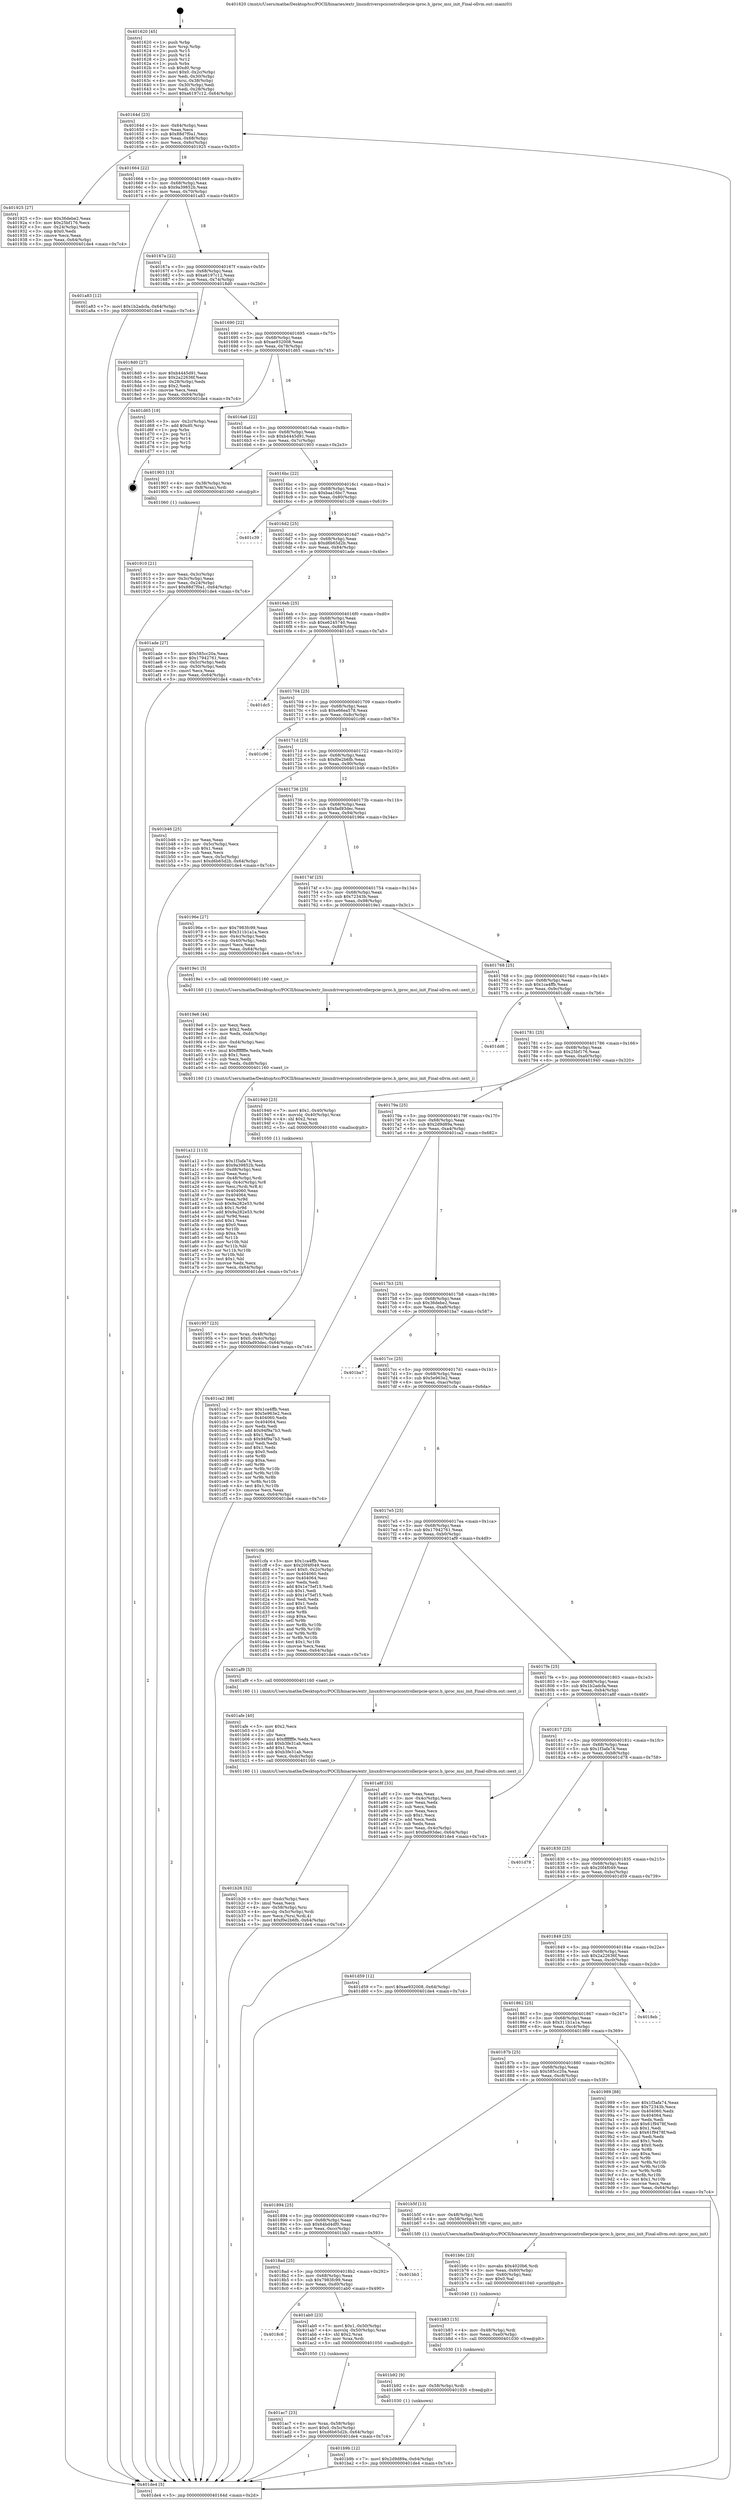 digraph "0x401620" {
  label = "0x401620 (/mnt/c/Users/mathe/Desktop/tcc/POCII/binaries/extr_linuxdriverspcicontrollerpcie-iproc.h_iproc_msi_init_Final-ollvm.out::main(0))"
  labelloc = "t"
  node[shape=record]

  Entry [label="",width=0.3,height=0.3,shape=circle,fillcolor=black,style=filled]
  "0x40164d" [label="{
     0x40164d [23]\l
     | [instrs]\l
     &nbsp;&nbsp;0x40164d \<+3\>: mov -0x64(%rbp),%eax\l
     &nbsp;&nbsp;0x401650 \<+2\>: mov %eax,%ecx\l
     &nbsp;&nbsp;0x401652 \<+6\>: sub $0x88d7f0a1,%ecx\l
     &nbsp;&nbsp;0x401658 \<+3\>: mov %eax,-0x68(%rbp)\l
     &nbsp;&nbsp;0x40165b \<+3\>: mov %ecx,-0x6c(%rbp)\l
     &nbsp;&nbsp;0x40165e \<+6\>: je 0000000000401925 \<main+0x305\>\l
  }"]
  "0x401925" [label="{
     0x401925 [27]\l
     | [instrs]\l
     &nbsp;&nbsp;0x401925 \<+5\>: mov $0x36debe2,%eax\l
     &nbsp;&nbsp;0x40192a \<+5\>: mov $0x25bf176,%ecx\l
     &nbsp;&nbsp;0x40192f \<+3\>: mov -0x24(%rbp),%edx\l
     &nbsp;&nbsp;0x401932 \<+3\>: cmp $0x0,%edx\l
     &nbsp;&nbsp;0x401935 \<+3\>: cmove %ecx,%eax\l
     &nbsp;&nbsp;0x401938 \<+3\>: mov %eax,-0x64(%rbp)\l
     &nbsp;&nbsp;0x40193b \<+5\>: jmp 0000000000401de4 \<main+0x7c4\>\l
  }"]
  "0x401664" [label="{
     0x401664 [22]\l
     | [instrs]\l
     &nbsp;&nbsp;0x401664 \<+5\>: jmp 0000000000401669 \<main+0x49\>\l
     &nbsp;&nbsp;0x401669 \<+3\>: mov -0x68(%rbp),%eax\l
     &nbsp;&nbsp;0x40166c \<+5\>: sub $0x9a39852b,%eax\l
     &nbsp;&nbsp;0x401671 \<+3\>: mov %eax,-0x70(%rbp)\l
     &nbsp;&nbsp;0x401674 \<+6\>: je 0000000000401a83 \<main+0x463\>\l
  }"]
  Exit [label="",width=0.3,height=0.3,shape=circle,fillcolor=black,style=filled,peripheries=2]
  "0x401a83" [label="{
     0x401a83 [12]\l
     | [instrs]\l
     &nbsp;&nbsp;0x401a83 \<+7\>: movl $0x1b2adcfa,-0x64(%rbp)\l
     &nbsp;&nbsp;0x401a8a \<+5\>: jmp 0000000000401de4 \<main+0x7c4\>\l
  }"]
  "0x40167a" [label="{
     0x40167a [22]\l
     | [instrs]\l
     &nbsp;&nbsp;0x40167a \<+5\>: jmp 000000000040167f \<main+0x5f\>\l
     &nbsp;&nbsp;0x40167f \<+3\>: mov -0x68(%rbp),%eax\l
     &nbsp;&nbsp;0x401682 \<+5\>: sub $0xa6197c12,%eax\l
     &nbsp;&nbsp;0x401687 \<+3\>: mov %eax,-0x74(%rbp)\l
     &nbsp;&nbsp;0x40168a \<+6\>: je 00000000004018d0 \<main+0x2b0\>\l
  }"]
  "0x401b9b" [label="{
     0x401b9b [12]\l
     | [instrs]\l
     &nbsp;&nbsp;0x401b9b \<+7\>: movl $0x2d9d89a,-0x64(%rbp)\l
     &nbsp;&nbsp;0x401ba2 \<+5\>: jmp 0000000000401de4 \<main+0x7c4\>\l
  }"]
  "0x4018d0" [label="{
     0x4018d0 [27]\l
     | [instrs]\l
     &nbsp;&nbsp;0x4018d0 \<+5\>: mov $0xb4445d91,%eax\l
     &nbsp;&nbsp;0x4018d5 \<+5\>: mov $0x2a22636f,%ecx\l
     &nbsp;&nbsp;0x4018da \<+3\>: mov -0x28(%rbp),%edx\l
     &nbsp;&nbsp;0x4018dd \<+3\>: cmp $0x2,%edx\l
     &nbsp;&nbsp;0x4018e0 \<+3\>: cmovne %ecx,%eax\l
     &nbsp;&nbsp;0x4018e3 \<+3\>: mov %eax,-0x64(%rbp)\l
     &nbsp;&nbsp;0x4018e6 \<+5\>: jmp 0000000000401de4 \<main+0x7c4\>\l
  }"]
  "0x401690" [label="{
     0x401690 [22]\l
     | [instrs]\l
     &nbsp;&nbsp;0x401690 \<+5\>: jmp 0000000000401695 \<main+0x75\>\l
     &nbsp;&nbsp;0x401695 \<+3\>: mov -0x68(%rbp),%eax\l
     &nbsp;&nbsp;0x401698 \<+5\>: sub $0xae932008,%eax\l
     &nbsp;&nbsp;0x40169d \<+3\>: mov %eax,-0x78(%rbp)\l
     &nbsp;&nbsp;0x4016a0 \<+6\>: je 0000000000401d65 \<main+0x745\>\l
  }"]
  "0x401de4" [label="{
     0x401de4 [5]\l
     | [instrs]\l
     &nbsp;&nbsp;0x401de4 \<+5\>: jmp 000000000040164d \<main+0x2d\>\l
  }"]
  "0x401620" [label="{
     0x401620 [45]\l
     | [instrs]\l
     &nbsp;&nbsp;0x401620 \<+1\>: push %rbp\l
     &nbsp;&nbsp;0x401621 \<+3\>: mov %rsp,%rbp\l
     &nbsp;&nbsp;0x401624 \<+2\>: push %r15\l
     &nbsp;&nbsp;0x401626 \<+2\>: push %r14\l
     &nbsp;&nbsp;0x401628 \<+2\>: push %r12\l
     &nbsp;&nbsp;0x40162a \<+1\>: push %rbx\l
     &nbsp;&nbsp;0x40162b \<+7\>: sub $0xd0,%rsp\l
     &nbsp;&nbsp;0x401632 \<+7\>: movl $0x0,-0x2c(%rbp)\l
     &nbsp;&nbsp;0x401639 \<+3\>: mov %edi,-0x30(%rbp)\l
     &nbsp;&nbsp;0x40163c \<+4\>: mov %rsi,-0x38(%rbp)\l
     &nbsp;&nbsp;0x401640 \<+3\>: mov -0x30(%rbp),%edi\l
     &nbsp;&nbsp;0x401643 \<+3\>: mov %edi,-0x28(%rbp)\l
     &nbsp;&nbsp;0x401646 \<+7\>: movl $0xa6197c12,-0x64(%rbp)\l
  }"]
  "0x401b92" [label="{
     0x401b92 [9]\l
     | [instrs]\l
     &nbsp;&nbsp;0x401b92 \<+4\>: mov -0x58(%rbp),%rdi\l
     &nbsp;&nbsp;0x401b96 \<+5\>: call 0000000000401030 \<free@plt\>\l
     | [calls]\l
     &nbsp;&nbsp;0x401030 \{1\} (unknown)\l
  }"]
  "0x401d65" [label="{
     0x401d65 [19]\l
     | [instrs]\l
     &nbsp;&nbsp;0x401d65 \<+3\>: mov -0x2c(%rbp),%eax\l
     &nbsp;&nbsp;0x401d68 \<+7\>: add $0xd0,%rsp\l
     &nbsp;&nbsp;0x401d6f \<+1\>: pop %rbx\l
     &nbsp;&nbsp;0x401d70 \<+2\>: pop %r12\l
     &nbsp;&nbsp;0x401d72 \<+2\>: pop %r14\l
     &nbsp;&nbsp;0x401d74 \<+2\>: pop %r15\l
     &nbsp;&nbsp;0x401d76 \<+1\>: pop %rbp\l
     &nbsp;&nbsp;0x401d77 \<+1\>: ret\l
  }"]
  "0x4016a6" [label="{
     0x4016a6 [22]\l
     | [instrs]\l
     &nbsp;&nbsp;0x4016a6 \<+5\>: jmp 00000000004016ab \<main+0x8b\>\l
     &nbsp;&nbsp;0x4016ab \<+3\>: mov -0x68(%rbp),%eax\l
     &nbsp;&nbsp;0x4016ae \<+5\>: sub $0xb4445d91,%eax\l
     &nbsp;&nbsp;0x4016b3 \<+3\>: mov %eax,-0x7c(%rbp)\l
     &nbsp;&nbsp;0x4016b6 \<+6\>: je 0000000000401903 \<main+0x2e3\>\l
  }"]
  "0x401b83" [label="{
     0x401b83 [15]\l
     | [instrs]\l
     &nbsp;&nbsp;0x401b83 \<+4\>: mov -0x48(%rbp),%rdi\l
     &nbsp;&nbsp;0x401b87 \<+6\>: mov %eax,-0xe0(%rbp)\l
     &nbsp;&nbsp;0x401b8d \<+5\>: call 0000000000401030 \<free@plt\>\l
     | [calls]\l
     &nbsp;&nbsp;0x401030 \{1\} (unknown)\l
  }"]
  "0x401903" [label="{
     0x401903 [13]\l
     | [instrs]\l
     &nbsp;&nbsp;0x401903 \<+4\>: mov -0x38(%rbp),%rax\l
     &nbsp;&nbsp;0x401907 \<+4\>: mov 0x8(%rax),%rdi\l
     &nbsp;&nbsp;0x40190b \<+5\>: call 0000000000401060 \<atoi@plt\>\l
     | [calls]\l
     &nbsp;&nbsp;0x401060 \{1\} (unknown)\l
  }"]
  "0x4016bc" [label="{
     0x4016bc [22]\l
     | [instrs]\l
     &nbsp;&nbsp;0x4016bc \<+5\>: jmp 00000000004016c1 \<main+0xa1\>\l
     &nbsp;&nbsp;0x4016c1 \<+3\>: mov -0x68(%rbp),%eax\l
     &nbsp;&nbsp;0x4016c4 \<+5\>: sub $0xbaa16bc7,%eax\l
     &nbsp;&nbsp;0x4016c9 \<+3\>: mov %eax,-0x80(%rbp)\l
     &nbsp;&nbsp;0x4016cc \<+6\>: je 0000000000401c39 \<main+0x619\>\l
  }"]
  "0x401910" [label="{
     0x401910 [21]\l
     | [instrs]\l
     &nbsp;&nbsp;0x401910 \<+3\>: mov %eax,-0x3c(%rbp)\l
     &nbsp;&nbsp;0x401913 \<+3\>: mov -0x3c(%rbp),%eax\l
     &nbsp;&nbsp;0x401916 \<+3\>: mov %eax,-0x24(%rbp)\l
     &nbsp;&nbsp;0x401919 \<+7\>: movl $0x88d7f0a1,-0x64(%rbp)\l
     &nbsp;&nbsp;0x401920 \<+5\>: jmp 0000000000401de4 \<main+0x7c4\>\l
  }"]
  "0x401b6c" [label="{
     0x401b6c [23]\l
     | [instrs]\l
     &nbsp;&nbsp;0x401b6c \<+10\>: movabs $0x4020b6,%rdi\l
     &nbsp;&nbsp;0x401b76 \<+3\>: mov %eax,-0x60(%rbp)\l
     &nbsp;&nbsp;0x401b79 \<+3\>: mov -0x60(%rbp),%esi\l
     &nbsp;&nbsp;0x401b7c \<+2\>: mov $0x0,%al\l
     &nbsp;&nbsp;0x401b7e \<+5\>: call 0000000000401040 \<printf@plt\>\l
     | [calls]\l
     &nbsp;&nbsp;0x401040 \{1\} (unknown)\l
  }"]
  "0x401c39" [label="{
     0x401c39\l
  }", style=dashed]
  "0x4016d2" [label="{
     0x4016d2 [25]\l
     | [instrs]\l
     &nbsp;&nbsp;0x4016d2 \<+5\>: jmp 00000000004016d7 \<main+0xb7\>\l
     &nbsp;&nbsp;0x4016d7 \<+3\>: mov -0x68(%rbp),%eax\l
     &nbsp;&nbsp;0x4016da \<+5\>: sub $0xd6b65d2b,%eax\l
     &nbsp;&nbsp;0x4016df \<+6\>: mov %eax,-0x84(%rbp)\l
     &nbsp;&nbsp;0x4016e5 \<+6\>: je 0000000000401ade \<main+0x4be\>\l
  }"]
  "0x401b26" [label="{
     0x401b26 [32]\l
     | [instrs]\l
     &nbsp;&nbsp;0x401b26 \<+6\>: mov -0xdc(%rbp),%ecx\l
     &nbsp;&nbsp;0x401b2c \<+3\>: imul %eax,%ecx\l
     &nbsp;&nbsp;0x401b2f \<+4\>: mov -0x58(%rbp),%rsi\l
     &nbsp;&nbsp;0x401b33 \<+4\>: movslq -0x5c(%rbp),%rdi\l
     &nbsp;&nbsp;0x401b37 \<+3\>: mov %ecx,(%rsi,%rdi,4)\l
     &nbsp;&nbsp;0x401b3a \<+7\>: movl $0xf0e2b6fb,-0x64(%rbp)\l
     &nbsp;&nbsp;0x401b41 \<+5\>: jmp 0000000000401de4 \<main+0x7c4\>\l
  }"]
  "0x401ade" [label="{
     0x401ade [27]\l
     | [instrs]\l
     &nbsp;&nbsp;0x401ade \<+5\>: mov $0x585cc20a,%eax\l
     &nbsp;&nbsp;0x401ae3 \<+5\>: mov $0x17942761,%ecx\l
     &nbsp;&nbsp;0x401ae8 \<+3\>: mov -0x5c(%rbp),%edx\l
     &nbsp;&nbsp;0x401aeb \<+3\>: cmp -0x50(%rbp),%edx\l
     &nbsp;&nbsp;0x401aee \<+3\>: cmovl %ecx,%eax\l
     &nbsp;&nbsp;0x401af1 \<+3\>: mov %eax,-0x64(%rbp)\l
     &nbsp;&nbsp;0x401af4 \<+5\>: jmp 0000000000401de4 \<main+0x7c4\>\l
  }"]
  "0x4016eb" [label="{
     0x4016eb [25]\l
     | [instrs]\l
     &nbsp;&nbsp;0x4016eb \<+5\>: jmp 00000000004016f0 \<main+0xd0\>\l
     &nbsp;&nbsp;0x4016f0 \<+3\>: mov -0x68(%rbp),%eax\l
     &nbsp;&nbsp;0x4016f3 \<+5\>: sub $0xe6245740,%eax\l
     &nbsp;&nbsp;0x4016f8 \<+6\>: mov %eax,-0x88(%rbp)\l
     &nbsp;&nbsp;0x4016fe \<+6\>: je 0000000000401dc5 \<main+0x7a5\>\l
  }"]
  "0x401afe" [label="{
     0x401afe [40]\l
     | [instrs]\l
     &nbsp;&nbsp;0x401afe \<+5\>: mov $0x2,%ecx\l
     &nbsp;&nbsp;0x401b03 \<+1\>: cltd\l
     &nbsp;&nbsp;0x401b04 \<+2\>: idiv %ecx\l
     &nbsp;&nbsp;0x401b06 \<+6\>: imul $0xfffffffe,%edx,%ecx\l
     &nbsp;&nbsp;0x401b0c \<+6\>: add $0xb3fe31ab,%ecx\l
     &nbsp;&nbsp;0x401b12 \<+3\>: add $0x1,%ecx\l
     &nbsp;&nbsp;0x401b15 \<+6\>: sub $0xb3fe31ab,%ecx\l
     &nbsp;&nbsp;0x401b1b \<+6\>: mov %ecx,-0xdc(%rbp)\l
     &nbsp;&nbsp;0x401b21 \<+5\>: call 0000000000401160 \<next_i\>\l
     | [calls]\l
     &nbsp;&nbsp;0x401160 \{1\} (/mnt/c/Users/mathe/Desktop/tcc/POCII/binaries/extr_linuxdriverspcicontrollerpcie-iproc.h_iproc_msi_init_Final-ollvm.out::next_i)\l
  }"]
  "0x401dc5" [label="{
     0x401dc5\l
  }", style=dashed]
  "0x401704" [label="{
     0x401704 [25]\l
     | [instrs]\l
     &nbsp;&nbsp;0x401704 \<+5\>: jmp 0000000000401709 \<main+0xe9\>\l
     &nbsp;&nbsp;0x401709 \<+3\>: mov -0x68(%rbp),%eax\l
     &nbsp;&nbsp;0x40170c \<+5\>: sub $0xe66ea578,%eax\l
     &nbsp;&nbsp;0x401711 \<+6\>: mov %eax,-0x8c(%rbp)\l
     &nbsp;&nbsp;0x401717 \<+6\>: je 0000000000401c96 \<main+0x676\>\l
  }"]
  "0x401ac7" [label="{
     0x401ac7 [23]\l
     | [instrs]\l
     &nbsp;&nbsp;0x401ac7 \<+4\>: mov %rax,-0x58(%rbp)\l
     &nbsp;&nbsp;0x401acb \<+7\>: movl $0x0,-0x5c(%rbp)\l
     &nbsp;&nbsp;0x401ad2 \<+7\>: movl $0xd6b65d2b,-0x64(%rbp)\l
     &nbsp;&nbsp;0x401ad9 \<+5\>: jmp 0000000000401de4 \<main+0x7c4\>\l
  }"]
  "0x401c96" [label="{
     0x401c96\l
  }", style=dashed]
  "0x40171d" [label="{
     0x40171d [25]\l
     | [instrs]\l
     &nbsp;&nbsp;0x40171d \<+5\>: jmp 0000000000401722 \<main+0x102\>\l
     &nbsp;&nbsp;0x401722 \<+3\>: mov -0x68(%rbp),%eax\l
     &nbsp;&nbsp;0x401725 \<+5\>: sub $0xf0e2b6fb,%eax\l
     &nbsp;&nbsp;0x40172a \<+6\>: mov %eax,-0x90(%rbp)\l
     &nbsp;&nbsp;0x401730 \<+6\>: je 0000000000401b46 \<main+0x526\>\l
  }"]
  "0x4018c6" [label="{
     0x4018c6\l
  }", style=dashed]
  "0x401b46" [label="{
     0x401b46 [25]\l
     | [instrs]\l
     &nbsp;&nbsp;0x401b46 \<+2\>: xor %eax,%eax\l
     &nbsp;&nbsp;0x401b48 \<+3\>: mov -0x5c(%rbp),%ecx\l
     &nbsp;&nbsp;0x401b4b \<+3\>: sub $0x1,%eax\l
     &nbsp;&nbsp;0x401b4e \<+2\>: sub %eax,%ecx\l
     &nbsp;&nbsp;0x401b50 \<+3\>: mov %ecx,-0x5c(%rbp)\l
     &nbsp;&nbsp;0x401b53 \<+7\>: movl $0xd6b65d2b,-0x64(%rbp)\l
     &nbsp;&nbsp;0x401b5a \<+5\>: jmp 0000000000401de4 \<main+0x7c4\>\l
  }"]
  "0x401736" [label="{
     0x401736 [25]\l
     | [instrs]\l
     &nbsp;&nbsp;0x401736 \<+5\>: jmp 000000000040173b \<main+0x11b\>\l
     &nbsp;&nbsp;0x40173b \<+3\>: mov -0x68(%rbp),%eax\l
     &nbsp;&nbsp;0x40173e \<+5\>: sub $0xfad93dec,%eax\l
     &nbsp;&nbsp;0x401743 \<+6\>: mov %eax,-0x94(%rbp)\l
     &nbsp;&nbsp;0x401749 \<+6\>: je 000000000040196e \<main+0x34e\>\l
  }"]
  "0x401ab0" [label="{
     0x401ab0 [23]\l
     | [instrs]\l
     &nbsp;&nbsp;0x401ab0 \<+7\>: movl $0x1,-0x50(%rbp)\l
     &nbsp;&nbsp;0x401ab7 \<+4\>: movslq -0x50(%rbp),%rax\l
     &nbsp;&nbsp;0x401abb \<+4\>: shl $0x2,%rax\l
     &nbsp;&nbsp;0x401abf \<+3\>: mov %rax,%rdi\l
     &nbsp;&nbsp;0x401ac2 \<+5\>: call 0000000000401050 \<malloc@plt\>\l
     | [calls]\l
     &nbsp;&nbsp;0x401050 \{1\} (unknown)\l
  }"]
  "0x40196e" [label="{
     0x40196e [27]\l
     | [instrs]\l
     &nbsp;&nbsp;0x40196e \<+5\>: mov $0x7983fc99,%eax\l
     &nbsp;&nbsp;0x401973 \<+5\>: mov $0x311b1a1a,%ecx\l
     &nbsp;&nbsp;0x401978 \<+3\>: mov -0x4c(%rbp),%edx\l
     &nbsp;&nbsp;0x40197b \<+3\>: cmp -0x40(%rbp),%edx\l
     &nbsp;&nbsp;0x40197e \<+3\>: cmovl %ecx,%eax\l
     &nbsp;&nbsp;0x401981 \<+3\>: mov %eax,-0x64(%rbp)\l
     &nbsp;&nbsp;0x401984 \<+5\>: jmp 0000000000401de4 \<main+0x7c4\>\l
  }"]
  "0x40174f" [label="{
     0x40174f [25]\l
     | [instrs]\l
     &nbsp;&nbsp;0x40174f \<+5\>: jmp 0000000000401754 \<main+0x134\>\l
     &nbsp;&nbsp;0x401754 \<+3\>: mov -0x68(%rbp),%eax\l
     &nbsp;&nbsp;0x401757 \<+5\>: sub $0x72343b,%eax\l
     &nbsp;&nbsp;0x40175c \<+6\>: mov %eax,-0x98(%rbp)\l
     &nbsp;&nbsp;0x401762 \<+6\>: je 00000000004019e1 \<main+0x3c1\>\l
  }"]
  "0x4018ad" [label="{
     0x4018ad [25]\l
     | [instrs]\l
     &nbsp;&nbsp;0x4018ad \<+5\>: jmp 00000000004018b2 \<main+0x292\>\l
     &nbsp;&nbsp;0x4018b2 \<+3\>: mov -0x68(%rbp),%eax\l
     &nbsp;&nbsp;0x4018b5 \<+5\>: sub $0x7983fc99,%eax\l
     &nbsp;&nbsp;0x4018ba \<+6\>: mov %eax,-0xd0(%rbp)\l
     &nbsp;&nbsp;0x4018c0 \<+6\>: je 0000000000401ab0 \<main+0x490\>\l
  }"]
  "0x4019e1" [label="{
     0x4019e1 [5]\l
     | [instrs]\l
     &nbsp;&nbsp;0x4019e1 \<+5\>: call 0000000000401160 \<next_i\>\l
     | [calls]\l
     &nbsp;&nbsp;0x401160 \{1\} (/mnt/c/Users/mathe/Desktop/tcc/POCII/binaries/extr_linuxdriverspcicontrollerpcie-iproc.h_iproc_msi_init_Final-ollvm.out::next_i)\l
  }"]
  "0x401768" [label="{
     0x401768 [25]\l
     | [instrs]\l
     &nbsp;&nbsp;0x401768 \<+5\>: jmp 000000000040176d \<main+0x14d\>\l
     &nbsp;&nbsp;0x40176d \<+3\>: mov -0x68(%rbp),%eax\l
     &nbsp;&nbsp;0x401770 \<+5\>: sub $0x1ca4ffb,%eax\l
     &nbsp;&nbsp;0x401775 \<+6\>: mov %eax,-0x9c(%rbp)\l
     &nbsp;&nbsp;0x40177b \<+6\>: je 0000000000401dd6 \<main+0x7b6\>\l
  }"]
  "0x401bb3" [label="{
     0x401bb3\l
  }", style=dashed]
  "0x401dd6" [label="{
     0x401dd6\l
  }", style=dashed]
  "0x401781" [label="{
     0x401781 [25]\l
     | [instrs]\l
     &nbsp;&nbsp;0x401781 \<+5\>: jmp 0000000000401786 \<main+0x166\>\l
     &nbsp;&nbsp;0x401786 \<+3\>: mov -0x68(%rbp),%eax\l
     &nbsp;&nbsp;0x401789 \<+5\>: sub $0x25bf176,%eax\l
     &nbsp;&nbsp;0x40178e \<+6\>: mov %eax,-0xa0(%rbp)\l
     &nbsp;&nbsp;0x401794 \<+6\>: je 0000000000401940 \<main+0x320\>\l
  }"]
  "0x401894" [label="{
     0x401894 [25]\l
     | [instrs]\l
     &nbsp;&nbsp;0x401894 \<+5\>: jmp 0000000000401899 \<main+0x279\>\l
     &nbsp;&nbsp;0x401899 \<+3\>: mov -0x68(%rbp),%eax\l
     &nbsp;&nbsp;0x40189c \<+5\>: sub $0x64bd4df0,%eax\l
     &nbsp;&nbsp;0x4018a1 \<+6\>: mov %eax,-0xcc(%rbp)\l
     &nbsp;&nbsp;0x4018a7 \<+6\>: je 0000000000401bb3 \<main+0x593\>\l
  }"]
  "0x401940" [label="{
     0x401940 [23]\l
     | [instrs]\l
     &nbsp;&nbsp;0x401940 \<+7\>: movl $0x1,-0x40(%rbp)\l
     &nbsp;&nbsp;0x401947 \<+4\>: movslq -0x40(%rbp),%rax\l
     &nbsp;&nbsp;0x40194b \<+4\>: shl $0x2,%rax\l
     &nbsp;&nbsp;0x40194f \<+3\>: mov %rax,%rdi\l
     &nbsp;&nbsp;0x401952 \<+5\>: call 0000000000401050 \<malloc@plt\>\l
     | [calls]\l
     &nbsp;&nbsp;0x401050 \{1\} (unknown)\l
  }"]
  "0x40179a" [label="{
     0x40179a [25]\l
     | [instrs]\l
     &nbsp;&nbsp;0x40179a \<+5\>: jmp 000000000040179f \<main+0x17f\>\l
     &nbsp;&nbsp;0x40179f \<+3\>: mov -0x68(%rbp),%eax\l
     &nbsp;&nbsp;0x4017a2 \<+5\>: sub $0x2d9d89a,%eax\l
     &nbsp;&nbsp;0x4017a7 \<+6\>: mov %eax,-0xa4(%rbp)\l
     &nbsp;&nbsp;0x4017ad \<+6\>: je 0000000000401ca2 \<main+0x682\>\l
  }"]
  "0x401957" [label="{
     0x401957 [23]\l
     | [instrs]\l
     &nbsp;&nbsp;0x401957 \<+4\>: mov %rax,-0x48(%rbp)\l
     &nbsp;&nbsp;0x40195b \<+7\>: movl $0x0,-0x4c(%rbp)\l
     &nbsp;&nbsp;0x401962 \<+7\>: movl $0xfad93dec,-0x64(%rbp)\l
     &nbsp;&nbsp;0x401969 \<+5\>: jmp 0000000000401de4 \<main+0x7c4\>\l
  }"]
  "0x401b5f" [label="{
     0x401b5f [13]\l
     | [instrs]\l
     &nbsp;&nbsp;0x401b5f \<+4\>: mov -0x48(%rbp),%rdi\l
     &nbsp;&nbsp;0x401b63 \<+4\>: mov -0x58(%rbp),%rsi\l
     &nbsp;&nbsp;0x401b67 \<+5\>: call 00000000004015f0 \<iproc_msi_init\>\l
     | [calls]\l
     &nbsp;&nbsp;0x4015f0 \{1\} (/mnt/c/Users/mathe/Desktop/tcc/POCII/binaries/extr_linuxdriverspcicontrollerpcie-iproc.h_iproc_msi_init_Final-ollvm.out::iproc_msi_init)\l
  }"]
  "0x401ca2" [label="{
     0x401ca2 [88]\l
     | [instrs]\l
     &nbsp;&nbsp;0x401ca2 \<+5\>: mov $0x1ca4ffb,%eax\l
     &nbsp;&nbsp;0x401ca7 \<+5\>: mov $0x5e963e2,%ecx\l
     &nbsp;&nbsp;0x401cac \<+7\>: mov 0x404060,%edx\l
     &nbsp;&nbsp;0x401cb3 \<+7\>: mov 0x404064,%esi\l
     &nbsp;&nbsp;0x401cba \<+2\>: mov %edx,%edi\l
     &nbsp;&nbsp;0x401cbc \<+6\>: add $0x94f9a7b3,%edi\l
     &nbsp;&nbsp;0x401cc2 \<+3\>: sub $0x1,%edi\l
     &nbsp;&nbsp;0x401cc5 \<+6\>: sub $0x94f9a7b3,%edi\l
     &nbsp;&nbsp;0x401ccb \<+3\>: imul %edi,%edx\l
     &nbsp;&nbsp;0x401cce \<+3\>: and $0x1,%edx\l
     &nbsp;&nbsp;0x401cd1 \<+3\>: cmp $0x0,%edx\l
     &nbsp;&nbsp;0x401cd4 \<+4\>: sete %r8b\l
     &nbsp;&nbsp;0x401cd8 \<+3\>: cmp $0xa,%esi\l
     &nbsp;&nbsp;0x401cdb \<+4\>: setl %r9b\l
     &nbsp;&nbsp;0x401cdf \<+3\>: mov %r8b,%r10b\l
     &nbsp;&nbsp;0x401ce2 \<+3\>: and %r9b,%r10b\l
     &nbsp;&nbsp;0x401ce5 \<+3\>: xor %r9b,%r8b\l
     &nbsp;&nbsp;0x401ce8 \<+3\>: or %r8b,%r10b\l
     &nbsp;&nbsp;0x401ceb \<+4\>: test $0x1,%r10b\l
     &nbsp;&nbsp;0x401cef \<+3\>: cmovne %ecx,%eax\l
     &nbsp;&nbsp;0x401cf2 \<+3\>: mov %eax,-0x64(%rbp)\l
     &nbsp;&nbsp;0x401cf5 \<+5\>: jmp 0000000000401de4 \<main+0x7c4\>\l
  }"]
  "0x4017b3" [label="{
     0x4017b3 [25]\l
     | [instrs]\l
     &nbsp;&nbsp;0x4017b3 \<+5\>: jmp 00000000004017b8 \<main+0x198\>\l
     &nbsp;&nbsp;0x4017b8 \<+3\>: mov -0x68(%rbp),%eax\l
     &nbsp;&nbsp;0x4017bb \<+5\>: sub $0x36debe2,%eax\l
     &nbsp;&nbsp;0x4017c0 \<+6\>: mov %eax,-0xa8(%rbp)\l
     &nbsp;&nbsp;0x4017c6 \<+6\>: je 0000000000401ba7 \<main+0x587\>\l
  }"]
  "0x401a12" [label="{
     0x401a12 [113]\l
     | [instrs]\l
     &nbsp;&nbsp;0x401a12 \<+5\>: mov $0x1f3afa74,%ecx\l
     &nbsp;&nbsp;0x401a17 \<+5\>: mov $0x9a39852b,%edx\l
     &nbsp;&nbsp;0x401a1c \<+6\>: mov -0xd8(%rbp),%esi\l
     &nbsp;&nbsp;0x401a22 \<+3\>: imul %eax,%esi\l
     &nbsp;&nbsp;0x401a25 \<+4\>: mov -0x48(%rbp),%rdi\l
     &nbsp;&nbsp;0x401a29 \<+4\>: movslq -0x4c(%rbp),%r8\l
     &nbsp;&nbsp;0x401a2d \<+4\>: mov %esi,(%rdi,%r8,4)\l
     &nbsp;&nbsp;0x401a31 \<+7\>: mov 0x404060,%eax\l
     &nbsp;&nbsp;0x401a38 \<+7\>: mov 0x404064,%esi\l
     &nbsp;&nbsp;0x401a3f \<+3\>: mov %eax,%r9d\l
     &nbsp;&nbsp;0x401a42 \<+7\>: sub $0x9a282e53,%r9d\l
     &nbsp;&nbsp;0x401a49 \<+4\>: sub $0x1,%r9d\l
     &nbsp;&nbsp;0x401a4d \<+7\>: add $0x9a282e53,%r9d\l
     &nbsp;&nbsp;0x401a54 \<+4\>: imul %r9d,%eax\l
     &nbsp;&nbsp;0x401a58 \<+3\>: and $0x1,%eax\l
     &nbsp;&nbsp;0x401a5b \<+3\>: cmp $0x0,%eax\l
     &nbsp;&nbsp;0x401a5e \<+4\>: sete %r10b\l
     &nbsp;&nbsp;0x401a62 \<+3\>: cmp $0xa,%esi\l
     &nbsp;&nbsp;0x401a65 \<+4\>: setl %r11b\l
     &nbsp;&nbsp;0x401a69 \<+3\>: mov %r10b,%bl\l
     &nbsp;&nbsp;0x401a6c \<+3\>: and %r11b,%bl\l
     &nbsp;&nbsp;0x401a6f \<+3\>: xor %r11b,%r10b\l
     &nbsp;&nbsp;0x401a72 \<+3\>: or %r10b,%bl\l
     &nbsp;&nbsp;0x401a75 \<+3\>: test $0x1,%bl\l
     &nbsp;&nbsp;0x401a78 \<+3\>: cmovne %edx,%ecx\l
     &nbsp;&nbsp;0x401a7b \<+3\>: mov %ecx,-0x64(%rbp)\l
     &nbsp;&nbsp;0x401a7e \<+5\>: jmp 0000000000401de4 \<main+0x7c4\>\l
  }"]
  "0x401ba7" [label="{
     0x401ba7\l
  }", style=dashed]
  "0x4017cc" [label="{
     0x4017cc [25]\l
     | [instrs]\l
     &nbsp;&nbsp;0x4017cc \<+5\>: jmp 00000000004017d1 \<main+0x1b1\>\l
     &nbsp;&nbsp;0x4017d1 \<+3\>: mov -0x68(%rbp),%eax\l
     &nbsp;&nbsp;0x4017d4 \<+5\>: sub $0x5e963e2,%eax\l
     &nbsp;&nbsp;0x4017d9 \<+6\>: mov %eax,-0xac(%rbp)\l
     &nbsp;&nbsp;0x4017df \<+6\>: je 0000000000401cfa \<main+0x6da\>\l
  }"]
  "0x4019e6" [label="{
     0x4019e6 [44]\l
     | [instrs]\l
     &nbsp;&nbsp;0x4019e6 \<+2\>: xor %ecx,%ecx\l
     &nbsp;&nbsp;0x4019e8 \<+5\>: mov $0x2,%edx\l
     &nbsp;&nbsp;0x4019ed \<+6\>: mov %edx,-0xd4(%rbp)\l
     &nbsp;&nbsp;0x4019f3 \<+1\>: cltd\l
     &nbsp;&nbsp;0x4019f4 \<+6\>: mov -0xd4(%rbp),%esi\l
     &nbsp;&nbsp;0x4019fa \<+2\>: idiv %esi\l
     &nbsp;&nbsp;0x4019fc \<+6\>: imul $0xfffffffe,%edx,%edx\l
     &nbsp;&nbsp;0x401a02 \<+3\>: sub $0x1,%ecx\l
     &nbsp;&nbsp;0x401a05 \<+2\>: sub %ecx,%edx\l
     &nbsp;&nbsp;0x401a07 \<+6\>: mov %edx,-0xd8(%rbp)\l
     &nbsp;&nbsp;0x401a0d \<+5\>: call 0000000000401160 \<next_i\>\l
     | [calls]\l
     &nbsp;&nbsp;0x401160 \{1\} (/mnt/c/Users/mathe/Desktop/tcc/POCII/binaries/extr_linuxdriverspcicontrollerpcie-iproc.h_iproc_msi_init_Final-ollvm.out::next_i)\l
  }"]
  "0x401cfa" [label="{
     0x401cfa [95]\l
     | [instrs]\l
     &nbsp;&nbsp;0x401cfa \<+5\>: mov $0x1ca4ffb,%eax\l
     &nbsp;&nbsp;0x401cff \<+5\>: mov $0x20f4f049,%ecx\l
     &nbsp;&nbsp;0x401d04 \<+7\>: movl $0x0,-0x2c(%rbp)\l
     &nbsp;&nbsp;0x401d0b \<+7\>: mov 0x404060,%edx\l
     &nbsp;&nbsp;0x401d12 \<+7\>: mov 0x404064,%esi\l
     &nbsp;&nbsp;0x401d19 \<+2\>: mov %edx,%edi\l
     &nbsp;&nbsp;0x401d1b \<+6\>: add $0x1e75ef15,%edi\l
     &nbsp;&nbsp;0x401d21 \<+3\>: sub $0x1,%edi\l
     &nbsp;&nbsp;0x401d24 \<+6\>: sub $0x1e75ef15,%edi\l
     &nbsp;&nbsp;0x401d2a \<+3\>: imul %edi,%edx\l
     &nbsp;&nbsp;0x401d2d \<+3\>: and $0x1,%edx\l
     &nbsp;&nbsp;0x401d30 \<+3\>: cmp $0x0,%edx\l
     &nbsp;&nbsp;0x401d33 \<+4\>: sete %r8b\l
     &nbsp;&nbsp;0x401d37 \<+3\>: cmp $0xa,%esi\l
     &nbsp;&nbsp;0x401d3a \<+4\>: setl %r9b\l
     &nbsp;&nbsp;0x401d3e \<+3\>: mov %r8b,%r10b\l
     &nbsp;&nbsp;0x401d41 \<+3\>: and %r9b,%r10b\l
     &nbsp;&nbsp;0x401d44 \<+3\>: xor %r9b,%r8b\l
     &nbsp;&nbsp;0x401d47 \<+3\>: or %r8b,%r10b\l
     &nbsp;&nbsp;0x401d4a \<+4\>: test $0x1,%r10b\l
     &nbsp;&nbsp;0x401d4e \<+3\>: cmovne %ecx,%eax\l
     &nbsp;&nbsp;0x401d51 \<+3\>: mov %eax,-0x64(%rbp)\l
     &nbsp;&nbsp;0x401d54 \<+5\>: jmp 0000000000401de4 \<main+0x7c4\>\l
  }"]
  "0x4017e5" [label="{
     0x4017e5 [25]\l
     | [instrs]\l
     &nbsp;&nbsp;0x4017e5 \<+5\>: jmp 00000000004017ea \<main+0x1ca\>\l
     &nbsp;&nbsp;0x4017ea \<+3\>: mov -0x68(%rbp),%eax\l
     &nbsp;&nbsp;0x4017ed \<+5\>: sub $0x17942761,%eax\l
     &nbsp;&nbsp;0x4017f2 \<+6\>: mov %eax,-0xb0(%rbp)\l
     &nbsp;&nbsp;0x4017f8 \<+6\>: je 0000000000401af9 \<main+0x4d9\>\l
  }"]
  "0x40187b" [label="{
     0x40187b [25]\l
     | [instrs]\l
     &nbsp;&nbsp;0x40187b \<+5\>: jmp 0000000000401880 \<main+0x260\>\l
     &nbsp;&nbsp;0x401880 \<+3\>: mov -0x68(%rbp),%eax\l
     &nbsp;&nbsp;0x401883 \<+5\>: sub $0x585cc20a,%eax\l
     &nbsp;&nbsp;0x401888 \<+6\>: mov %eax,-0xc8(%rbp)\l
     &nbsp;&nbsp;0x40188e \<+6\>: je 0000000000401b5f \<main+0x53f\>\l
  }"]
  "0x401af9" [label="{
     0x401af9 [5]\l
     | [instrs]\l
     &nbsp;&nbsp;0x401af9 \<+5\>: call 0000000000401160 \<next_i\>\l
     | [calls]\l
     &nbsp;&nbsp;0x401160 \{1\} (/mnt/c/Users/mathe/Desktop/tcc/POCII/binaries/extr_linuxdriverspcicontrollerpcie-iproc.h_iproc_msi_init_Final-ollvm.out::next_i)\l
  }"]
  "0x4017fe" [label="{
     0x4017fe [25]\l
     | [instrs]\l
     &nbsp;&nbsp;0x4017fe \<+5\>: jmp 0000000000401803 \<main+0x1e3\>\l
     &nbsp;&nbsp;0x401803 \<+3\>: mov -0x68(%rbp),%eax\l
     &nbsp;&nbsp;0x401806 \<+5\>: sub $0x1b2adcfa,%eax\l
     &nbsp;&nbsp;0x40180b \<+6\>: mov %eax,-0xb4(%rbp)\l
     &nbsp;&nbsp;0x401811 \<+6\>: je 0000000000401a8f \<main+0x46f\>\l
  }"]
  "0x401989" [label="{
     0x401989 [88]\l
     | [instrs]\l
     &nbsp;&nbsp;0x401989 \<+5\>: mov $0x1f3afa74,%eax\l
     &nbsp;&nbsp;0x40198e \<+5\>: mov $0x72343b,%ecx\l
     &nbsp;&nbsp;0x401993 \<+7\>: mov 0x404060,%edx\l
     &nbsp;&nbsp;0x40199a \<+7\>: mov 0x404064,%esi\l
     &nbsp;&nbsp;0x4019a1 \<+2\>: mov %edx,%edi\l
     &nbsp;&nbsp;0x4019a3 \<+6\>: add $0x61f9478f,%edi\l
     &nbsp;&nbsp;0x4019a9 \<+3\>: sub $0x1,%edi\l
     &nbsp;&nbsp;0x4019ac \<+6\>: sub $0x61f9478f,%edi\l
     &nbsp;&nbsp;0x4019b2 \<+3\>: imul %edi,%edx\l
     &nbsp;&nbsp;0x4019b5 \<+3\>: and $0x1,%edx\l
     &nbsp;&nbsp;0x4019b8 \<+3\>: cmp $0x0,%edx\l
     &nbsp;&nbsp;0x4019bb \<+4\>: sete %r8b\l
     &nbsp;&nbsp;0x4019bf \<+3\>: cmp $0xa,%esi\l
     &nbsp;&nbsp;0x4019c2 \<+4\>: setl %r9b\l
     &nbsp;&nbsp;0x4019c6 \<+3\>: mov %r8b,%r10b\l
     &nbsp;&nbsp;0x4019c9 \<+3\>: and %r9b,%r10b\l
     &nbsp;&nbsp;0x4019cc \<+3\>: xor %r9b,%r8b\l
     &nbsp;&nbsp;0x4019cf \<+3\>: or %r8b,%r10b\l
     &nbsp;&nbsp;0x4019d2 \<+4\>: test $0x1,%r10b\l
     &nbsp;&nbsp;0x4019d6 \<+3\>: cmovne %ecx,%eax\l
     &nbsp;&nbsp;0x4019d9 \<+3\>: mov %eax,-0x64(%rbp)\l
     &nbsp;&nbsp;0x4019dc \<+5\>: jmp 0000000000401de4 \<main+0x7c4\>\l
  }"]
  "0x401a8f" [label="{
     0x401a8f [33]\l
     | [instrs]\l
     &nbsp;&nbsp;0x401a8f \<+2\>: xor %eax,%eax\l
     &nbsp;&nbsp;0x401a91 \<+3\>: mov -0x4c(%rbp),%ecx\l
     &nbsp;&nbsp;0x401a94 \<+2\>: mov %eax,%edx\l
     &nbsp;&nbsp;0x401a96 \<+2\>: sub %ecx,%edx\l
     &nbsp;&nbsp;0x401a98 \<+2\>: mov %eax,%ecx\l
     &nbsp;&nbsp;0x401a9a \<+3\>: sub $0x1,%ecx\l
     &nbsp;&nbsp;0x401a9d \<+2\>: add %ecx,%edx\l
     &nbsp;&nbsp;0x401a9f \<+2\>: sub %edx,%eax\l
     &nbsp;&nbsp;0x401aa1 \<+3\>: mov %eax,-0x4c(%rbp)\l
     &nbsp;&nbsp;0x401aa4 \<+7\>: movl $0xfad93dec,-0x64(%rbp)\l
     &nbsp;&nbsp;0x401aab \<+5\>: jmp 0000000000401de4 \<main+0x7c4\>\l
  }"]
  "0x401817" [label="{
     0x401817 [25]\l
     | [instrs]\l
     &nbsp;&nbsp;0x401817 \<+5\>: jmp 000000000040181c \<main+0x1fc\>\l
     &nbsp;&nbsp;0x40181c \<+3\>: mov -0x68(%rbp),%eax\l
     &nbsp;&nbsp;0x40181f \<+5\>: sub $0x1f3afa74,%eax\l
     &nbsp;&nbsp;0x401824 \<+6\>: mov %eax,-0xb8(%rbp)\l
     &nbsp;&nbsp;0x40182a \<+6\>: je 0000000000401d78 \<main+0x758\>\l
  }"]
  "0x401862" [label="{
     0x401862 [25]\l
     | [instrs]\l
     &nbsp;&nbsp;0x401862 \<+5\>: jmp 0000000000401867 \<main+0x247\>\l
     &nbsp;&nbsp;0x401867 \<+3\>: mov -0x68(%rbp),%eax\l
     &nbsp;&nbsp;0x40186a \<+5\>: sub $0x311b1a1a,%eax\l
     &nbsp;&nbsp;0x40186f \<+6\>: mov %eax,-0xc4(%rbp)\l
     &nbsp;&nbsp;0x401875 \<+6\>: je 0000000000401989 \<main+0x369\>\l
  }"]
  "0x401d78" [label="{
     0x401d78\l
  }", style=dashed]
  "0x401830" [label="{
     0x401830 [25]\l
     | [instrs]\l
     &nbsp;&nbsp;0x401830 \<+5\>: jmp 0000000000401835 \<main+0x215\>\l
     &nbsp;&nbsp;0x401835 \<+3\>: mov -0x68(%rbp),%eax\l
     &nbsp;&nbsp;0x401838 \<+5\>: sub $0x20f4f049,%eax\l
     &nbsp;&nbsp;0x40183d \<+6\>: mov %eax,-0xbc(%rbp)\l
     &nbsp;&nbsp;0x401843 \<+6\>: je 0000000000401d59 \<main+0x739\>\l
  }"]
  "0x4018eb" [label="{
     0x4018eb\l
  }", style=dashed]
  "0x401d59" [label="{
     0x401d59 [12]\l
     | [instrs]\l
     &nbsp;&nbsp;0x401d59 \<+7\>: movl $0xae932008,-0x64(%rbp)\l
     &nbsp;&nbsp;0x401d60 \<+5\>: jmp 0000000000401de4 \<main+0x7c4\>\l
  }"]
  "0x401849" [label="{
     0x401849 [25]\l
     | [instrs]\l
     &nbsp;&nbsp;0x401849 \<+5\>: jmp 000000000040184e \<main+0x22e\>\l
     &nbsp;&nbsp;0x40184e \<+3\>: mov -0x68(%rbp),%eax\l
     &nbsp;&nbsp;0x401851 \<+5\>: sub $0x2a22636f,%eax\l
     &nbsp;&nbsp;0x401856 \<+6\>: mov %eax,-0xc0(%rbp)\l
     &nbsp;&nbsp;0x40185c \<+6\>: je 00000000004018eb \<main+0x2cb\>\l
  }"]
  Entry -> "0x401620" [label=" 1"]
  "0x40164d" -> "0x401925" [label=" 1"]
  "0x40164d" -> "0x401664" [label=" 19"]
  "0x401d65" -> Exit [label=" 1"]
  "0x401664" -> "0x401a83" [label=" 1"]
  "0x401664" -> "0x40167a" [label=" 18"]
  "0x401d59" -> "0x401de4" [label=" 1"]
  "0x40167a" -> "0x4018d0" [label=" 1"]
  "0x40167a" -> "0x401690" [label=" 17"]
  "0x4018d0" -> "0x401de4" [label=" 1"]
  "0x401620" -> "0x40164d" [label=" 1"]
  "0x401de4" -> "0x40164d" [label=" 19"]
  "0x401cfa" -> "0x401de4" [label=" 1"]
  "0x401690" -> "0x401d65" [label=" 1"]
  "0x401690" -> "0x4016a6" [label=" 16"]
  "0x401ca2" -> "0x401de4" [label=" 1"]
  "0x4016a6" -> "0x401903" [label=" 1"]
  "0x4016a6" -> "0x4016bc" [label=" 15"]
  "0x401903" -> "0x401910" [label=" 1"]
  "0x401910" -> "0x401de4" [label=" 1"]
  "0x401925" -> "0x401de4" [label=" 1"]
  "0x401b9b" -> "0x401de4" [label=" 1"]
  "0x4016bc" -> "0x401c39" [label=" 0"]
  "0x4016bc" -> "0x4016d2" [label=" 15"]
  "0x401b92" -> "0x401b9b" [label=" 1"]
  "0x4016d2" -> "0x401ade" [label=" 2"]
  "0x4016d2" -> "0x4016eb" [label=" 13"]
  "0x401b83" -> "0x401b92" [label=" 1"]
  "0x4016eb" -> "0x401dc5" [label=" 0"]
  "0x4016eb" -> "0x401704" [label=" 13"]
  "0x401b6c" -> "0x401b83" [label=" 1"]
  "0x401704" -> "0x401c96" [label=" 0"]
  "0x401704" -> "0x40171d" [label=" 13"]
  "0x401b5f" -> "0x401b6c" [label=" 1"]
  "0x40171d" -> "0x401b46" [label=" 1"]
  "0x40171d" -> "0x401736" [label=" 12"]
  "0x401b46" -> "0x401de4" [label=" 1"]
  "0x401736" -> "0x40196e" [label=" 2"]
  "0x401736" -> "0x40174f" [label=" 10"]
  "0x401b26" -> "0x401de4" [label=" 1"]
  "0x40174f" -> "0x4019e1" [label=" 1"]
  "0x40174f" -> "0x401768" [label=" 9"]
  "0x401af9" -> "0x401afe" [label=" 1"]
  "0x401768" -> "0x401dd6" [label=" 0"]
  "0x401768" -> "0x401781" [label=" 9"]
  "0x401ade" -> "0x401de4" [label=" 2"]
  "0x401781" -> "0x401940" [label=" 1"]
  "0x401781" -> "0x40179a" [label=" 8"]
  "0x401940" -> "0x401957" [label=" 1"]
  "0x401957" -> "0x401de4" [label=" 1"]
  "0x40196e" -> "0x401de4" [label=" 2"]
  "0x401ab0" -> "0x401ac7" [label=" 1"]
  "0x40179a" -> "0x401ca2" [label=" 1"]
  "0x40179a" -> "0x4017b3" [label=" 7"]
  "0x4018ad" -> "0x4018c6" [label=" 0"]
  "0x4017b3" -> "0x401ba7" [label=" 0"]
  "0x4017b3" -> "0x4017cc" [label=" 7"]
  "0x401afe" -> "0x401b26" [label=" 1"]
  "0x4017cc" -> "0x401cfa" [label=" 1"]
  "0x4017cc" -> "0x4017e5" [label=" 6"]
  "0x401894" -> "0x4018ad" [label=" 1"]
  "0x4017e5" -> "0x401af9" [label=" 1"]
  "0x4017e5" -> "0x4017fe" [label=" 5"]
  "0x401894" -> "0x401bb3" [label=" 0"]
  "0x4017fe" -> "0x401a8f" [label=" 1"]
  "0x4017fe" -> "0x401817" [label=" 4"]
  "0x401ac7" -> "0x401de4" [label=" 1"]
  "0x401817" -> "0x401d78" [label=" 0"]
  "0x401817" -> "0x401830" [label=" 4"]
  "0x40187b" -> "0x401b5f" [label=" 1"]
  "0x401830" -> "0x401d59" [label=" 1"]
  "0x401830" -> "0x401849" [label=" 3"]
  "0x4018ad" -> "0x401ab0" [label=" 1"]
  "0x401849" -> "0x4018eb" [label=" 0"]
  "0x401849" -> "0x401862" [label=" 3"]
  "0x40187b" -> "0x401894" [label=" 1"]
  "0x401862" -> "0x401989" [label=" 1"]
  "0x401862" -> "0x40187b" [label=" 2"]
  "0x401989" -> "0x401de4" [label=" 1"]
  "0x4019e1" -> "0x4019e6" [label=" 1"]
  "0x4019e6" -> "0x401a12" [label=" 1"]
  "0x401a12" -> "0x401de4" [label=" 1"]
  "0x401a83" -> "0x401de4" [label=" 1"]
  "0x401a8f" -> "0x401de4" [label=" 1"]
}
